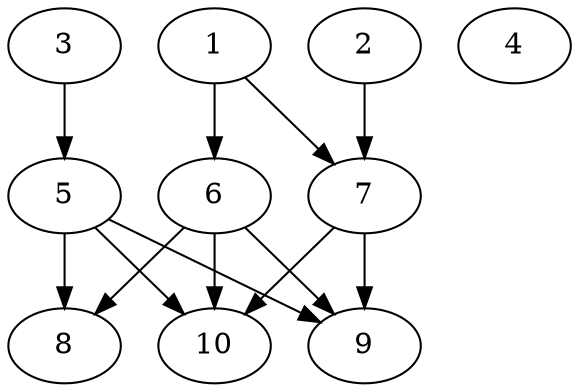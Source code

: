 // DAG automatically generated by daggen at Thu Oct  3 13:58:04 2019
// ./daggen --dot -n 10 --ccr 0.5 --fat 0.5 --regular 0.5 --density 0.9 --mindata 5242880 --maxdata 52428800 
digraph G {
  1 [size="49680384", alpha="0.16", expect_size="24840192"] 
  1 -> 6 [size ="24840192"]
  1 -> 7 [size ="24840192"]
  2 [size="27600896", alpha="0.12", expect_size="13800448"] 
  2 -> 7 [size ="13800448"]
  3 [size="92796928", alpha="0.05", expect_size="46398464"] 
  3 -> 5 [size ="46398464"]
  4 [size="17965056", alpha="0.02", expect_size="8982528"] 
  5 [size="20938752", alpha="0.17", expect_size="10469376"] 
  5 -> 8 [size ="10469376"]
  5 -> 9 [size ="10469376"]
  5 -> 10 [size ="10469376"]
  6 [size="12969984", alpha="0.02", expect_size="6484992"] 
  6 -> 8 [size ="6484992"]
  6 -> 9 [size ="6484992"]
  6 -> 10 [size ="6484992"]
  7 [size="89128960", alpha="0.08", expect_size="44564480"] 
  7 -> 9 [size ="44564480"]
  7 -> 10 [size ="44564480"]
  8 [size="29046784", alpha="0.11", expect_size="14523392"] 
  9 [size="52127744", alpha="0.07", expect_size="26063872"] 
  10 [size="14979072", alpha="0.02", expect_size="7489536"] 
}
